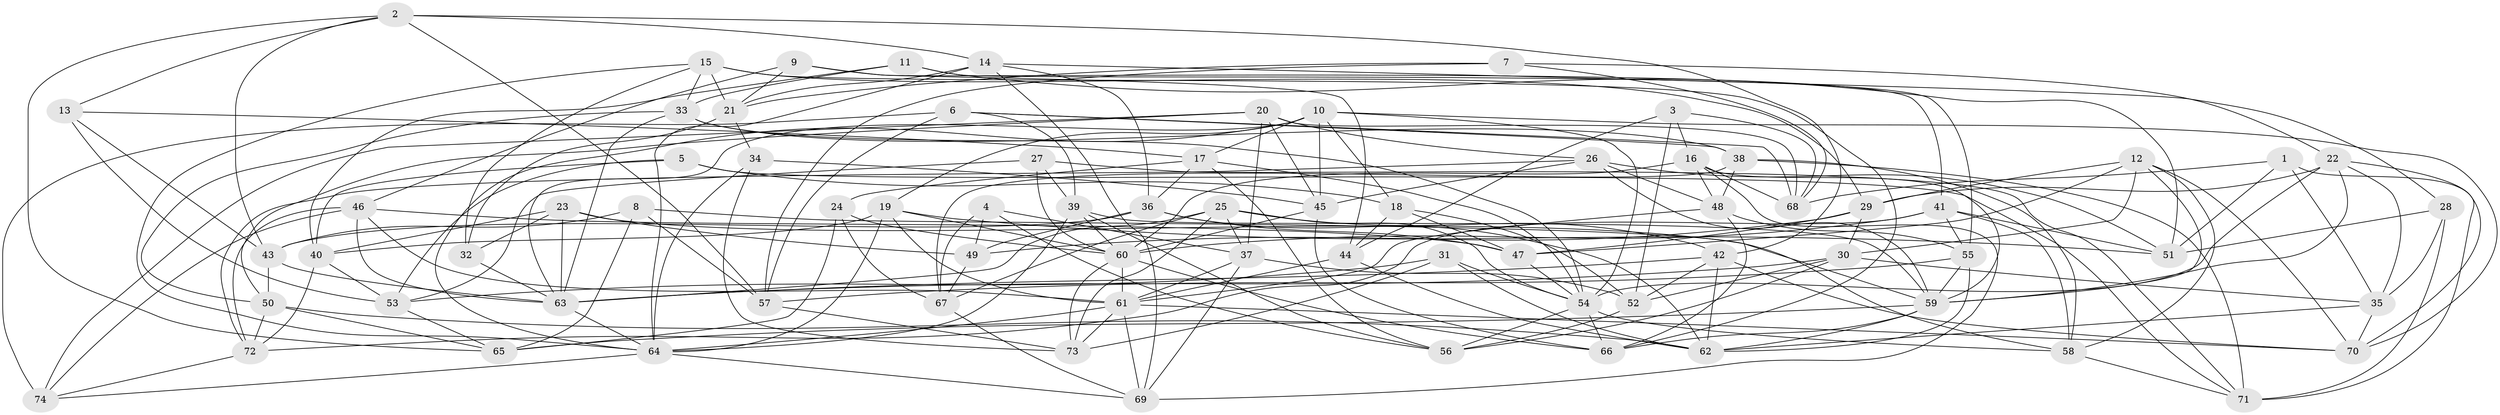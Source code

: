 // original degree distribution, {4: 1.0}
// Generated by graph-tools (version 1.1) at 2025/27/03/09/25 03:27:01]
// undirected, 74 vertices, 218 edges
graph export_dot {
graph [start="1"]
  node [color=gray90,style=filled];
  1;
  2;
  3;
  4;
  5;
  6;
  7;
  8;
  9;
  10;
  11;
  12;
  13;
  14;
  15;
  16;
  17;
  18;
  19;
  20;
  21;
  22;
  23;
  24;
  25;
  26;
  27;
  28;
  29;
  30;
  31;
  32;
  33;
  34;
  35;
  36;
  37;
  38;
  39;
  40;
  41;
  42;
  43;
  44;
  45;
  46;
  47;
  48;
  49;
  50;
  51;
  52;
  53;
  54;
  55;
  56;
  57;
  58;
  59;
  60;
  61;
  62;
  63;
  64;
  65;
  66;
  67;
  68;
  69;
  70;
  71;
  72;
  73;
  74;
  1 -- 35 [weight=1.0];
  1 -- 51 [weight=1.0];
  1 -- 68 [weight=1.0];
  1 -- 71 [weight=1.0];
  2 -- 13 [weight=1.0];
  2 -- 14 [weight=1.0];
  2 -- 42 [weight=1.0];
  2 -- 43 [weight=1.0];
  2 -- 57 [weight=1.0];
  2 -- 65 [weight=1.0];
  3 -- 16 [weight=1.0];
  3 -- 44 [weight=1.0];
  3 -- 52 [weight=1.0];
  3 -- 68 [weight=1.0];
  4 -- 37 [weight=1.0];
  4 -- 49 [weight=1.0];
  4 -- 56 [weight=1.0];
  4 -- 67 [weight=1.0];
  5 -- 18 [weight=1.0];
  5 -- 40 [weight=1.0];
  5 -- 53 [weight=1.0];
  5 -- 71 [weight=1.0];
  6 -- 38 [weight=1.0];
  6 -- 39 [weight=1.0];
  6 -- 57 [weight=1.0];
  6 -- 68 [weight=1.0];
  6 -- 74 [weight=2.0];
  7 -- 21 [weight=1.0];
  7 -- 22 [weight=1.0];
  7 -- 57 [weight=1.0];
  7 -- 68 [weight=1.0];
  8 -- 43 [weight=1.0];
  8 -- 57 [weight=1.0];
  8 -- 58 [weight=1.0];
  8 -- 65 [weight=1.0];
  9 -- 21 [weight=1.0];
  9 -- 41 [weight=1.0];
  9 -- 44 [weight=1.0];
  9 -- 46 [weight=1.0];
  10 -- 17 [weight=1.0];
  10 -- 18 [weight=1.0];
  10 -- 19 [weight=1.0];
  10 -- 45 [weight=1.0];
  10 -- 54 [weight=1.0];
  10 -- 63 [weight=1.0];
  10 -- 64 [weight=1.0];
  10 -- 70 [weight=1.0];
  11 -- 33 [weight=1.0];
  11 -- 40 [weight=1.0];
  11 -- 51 [weight=1.0];
  11 -- 55 [weight=1.0];
  12 -- 29 [weight=1.0];
  12 -- 30 [weight=1.0];
  12 -- 47 [weight=1.0];
  12 -- 58 [weight=1.0];
  12 -- 59 [weight=1.0];
  12 -- 70 [weight=1.0];
  13 -- 17 [weight=1.0];
  13 -- 43 [weight=1.0];
  13 -- 53 [weight=1.0];
  14 -- 21 [weight=1.0];
  14 -- 28 [weight=1.0];
  14 -- 36 [weight=1.0];
  14 -- 64 [weight=1.0];
  14 -- 69 [weight=1.0];
  15 -- 21 [weight=1.0];
  15 -- 29 [weight=1.0];
  15 -- 32 [weight=1.0];
  15 -- 33 [weight=1.0];
  15 -- 64 [weight=1.0];
  15 -- 66 [weight=1.0];
  16 -- 48 [weight=1.0];
  16 -- 59 [weight=1.0];
  16 -- 60 [weight=1.0];
  16 -- 68 [weight=1.0];
  16 -- 69 [weight=1.0];
  17 -- 24 [weight=1.0];
  17 -- 36 [weight=1.0];
  17 -- 54 [weight=1.0];
  17 -- 56 [weight=1.0];
  18 -- 44 [weight=2.0];
  18 -- 47 [weight=1.0];
  18 -- 52 [weight=1.0];
  19 -- 40 [weight=1.0];
  19 -- 51 [weight=1.0];
  19 -- 60 [weight=1.0];
  19 -- 61 [weight=1.0];
  19 -- 64 [weight=1.0];
  20 -- 26 [weight=1.0];
  20 -- 37 [weight=1.0];
  20 -- 45 [weight=1.0];
  20 -- 50 [weight=1.0];
  20 -- 68 [weight=1.0];
  20 -- 74 [weight=1.0];
  21 -- 32 [weight=1.0];
  21 -- 34 [weight=1.0];
  22 -- 29 [weight=1.0];
  22 -- 35 [weight=1.0];
  22 -- 54 [weight=1.0];
  22 -- 59 [weight=1.0];
  22 -- 70 [weight=1.0];
  23 -- 32 [weight=1.0];
  23 -- 40 [weight=1.0];
  23 -- 49 [weight=2.0];
  23 -- 59 [weight=1.0];
  23 -- 63 [weight=1.0];
  24 -- 60 [weight=1.0];
  24 -- 65 [weight=1.0];
  24 -- 67 [weight=1.0];
  25 -- 37 [weight=1.0];
  25 -- 42 [weight=1.0];
  25 -- 54 [weight=1.0];
  25 -- 63 [weight=1.0];
  25 -- 67 [weight=1.0];
  25 -- 73 [weight=1.0];
  26 -- 45 [weight=1.0];
  26 -- 48 [weight=1.0];
  26 -- 51 [weight=1.0];
  26 -- 59 [weight=1.0];
  26 -- 72 [weight=1.0];
  27 -- 39 [weight=1.0];
  27 -- 53 [weight=1.0];
  27 -- 60 [weight=1.0];
  27 -- 71 [weight=1.0];
  28 -- 35 [weight=1.0];
  28 -- 51 [weight=1.0];
  28 -- 71 [weight=1.0];
  29 -- 30 [weight=1.0];
  29 -- 47 [weight=1.0];
  29 -- 49 [weight=1.0];
  30 -- 35 [weight=1.0];
  30 -- 52 [weight=1.0];
  30 -- 56 [weight=1.0];
  30 -- 63 [weight=1.0];
  31 -- 53 [weight=1.0];
  31 -- 54 [weight=1.0];
  31 -- 62 [weight=1.0];
  31 -- 73 [weight=1.0];
  32 -- 63 [weight=1.0];
  33 -- 38 [weight=1.0];
  33 -- 50 [weight=1.0];
  33 -- 54 [weight=1.0];
  33 -- 63 [weight=1.0];
  34 -- 45 [weight=1.0];
  34 -- 64 [weight=1.0];
  34 -- 73 [weight=1.0];
  35 -- 62 [weight=1.0];
  35 -- 70 [weight=1.0];
  36 -- 43 [weight=1.0];
  36 -- 47 [weight=1.0];
  36 -- 49 [weight=1.0];
  36 -- 62 [weight=1.0];
  37 -- 52 [weight=1.0];
  37 -- 61 [weight=1.0];
  37 -- 69 [weight=1.0];
  38 -- 48 [weight=1.0];
  38 -- 58 [weight=1.0];
  38 -- 67 [weight=1.0];
  38 -- 71 [weight=1.0];
  39 -- 56 [weight=1.0];
  39 -- 59 [weight=1.0];
  39 -- 60 [weight=1.0];
  39 -- 64 [weight=1.0];
  40 -- 53 [weight=1.0];
  40 -- 72 [weight=1.0];
  41 -- 51 [weight=1.0];
  41 -- 55 [weight=1.0];
  41 -- 58 [weight=1.0];
  41 -- 60 [weight=1.0];
  41 -- 72 [weight=1.0];
  42 -- 52 [weight=1.0];
  42 -- 62 [weight=1.0];
  42 -- 63 [weight=1.0];
  42 -- 70 [weight=1.0];
  43 -- 50 [weight=1.0];
  43 -- 63 [weight=1.0];
  44 -- 61 [weight=1.0];
  44 -- 62 [weight=1.0];
  45 -- 60 [weight=1.0];
  45 -- 66 [weight=1.0];
  46 -- 47 [weight=1.0];
  46 -- 61 [weight=1.0];
  46 -- 63 [weight=1.0];
  46 -- 72 [weight=1.0];
  46 -- 74 [weight=1.0];
  47 -- 54 [weight=1.0];
  48 -- 55 [weight=1.0];
  48 -- 61 [weight=1.0];
  48 -- 66 [weight=1.0];
  49 -- 67 [weight=1.0];
  50 -- 62 [weight=1.0];
  50 -- 65 [weight=1.0];
  50 -- 72 [weight=1.0];
  52 -- 56 [weight=1.0];
  53 -- 65 [weight=1.0];
  54 -- 56 [weight=1.0];
  54 -- 58 [weight=1.0];
  54 -- 66 [weight=1.0];
  55 -- 57 [weight=1.0];
  55 -- 59 [weight=1.0];
  55 -- 62 [weight=1.0];
  57 -- 73 [weight=1.0];
  58 -- 71 [weight=1.0];
  59 -- 62 [weight=1.0];
  59 -- 65 [weight=1.0];
  59 -- 66 [weight=1.0];
  60 -- 61 [weight=1.0];
  60 -- 66 [weight=1.0];
  60 -- 73 [weight=1.0];
  61 -- 64 [weight=1.0];
  61 -- 69 [weight=1.0];
  61 -- 70 [weight=1.0];
  61 -- 73 [weight=1.0];
  63 -- 64 [weight=1.0];
  64 -- 69 [weight=1.0];
  64 -- 74 [weight=1.0];
  67 -- 69 [weight=1.0];
  72 -- 74 [weight=1.0];
}

